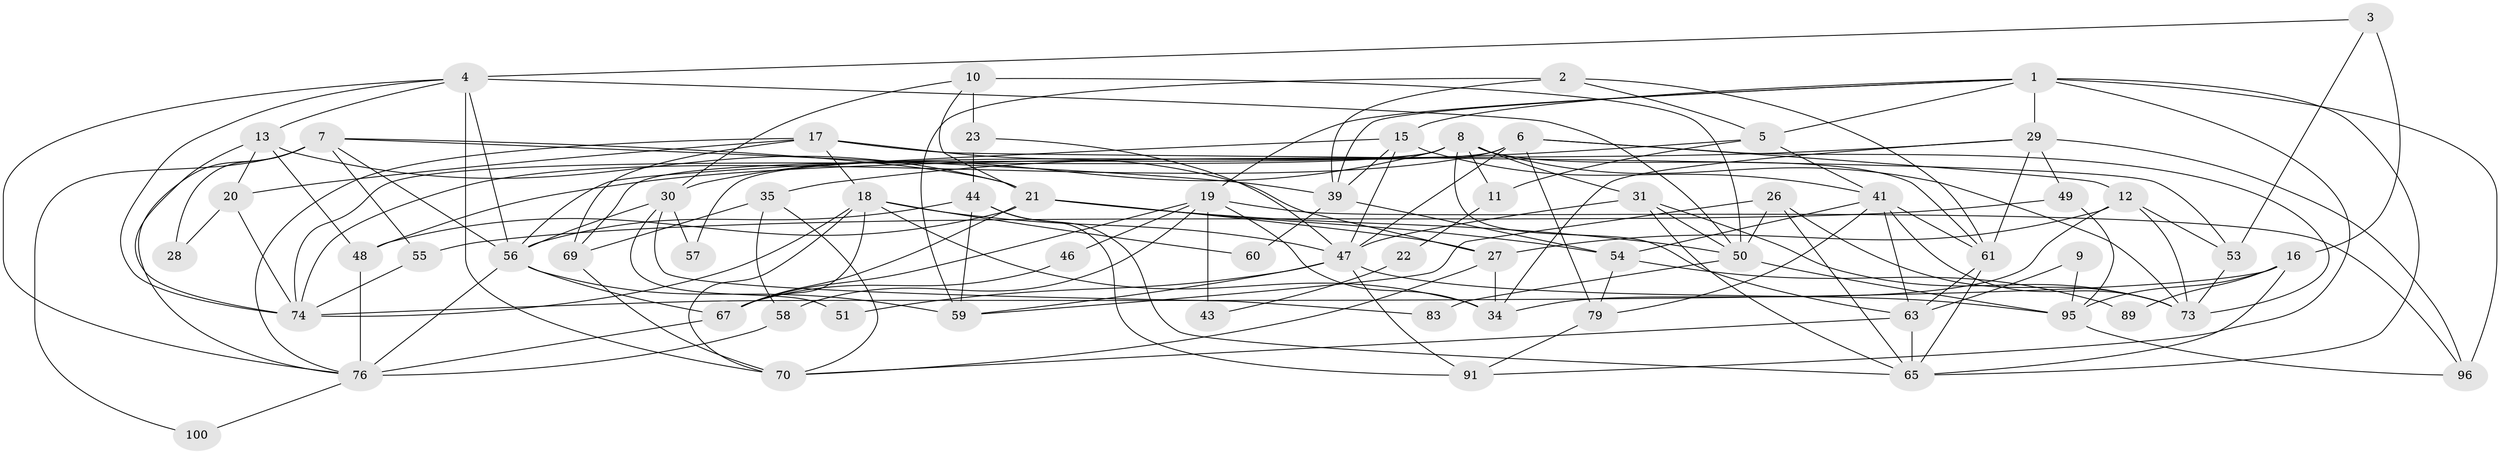 // original degree distribution, {5: 0.17, 2: 0.16, 3: 0.21, 7: 0.02, 4: 0.29, 6: 0.15}
// Generated by graph-tools (version 1.1) at 2025/38/02/21/25 10:38:59]
// undirected, 64 vertices, 156 edges
graph export_dot {
graph [start="1"]
  node [color=gray90,style=filled];
  1 [super="+33"];
  2 [super="+94"];
  3;
  4 [super="+72"];
  5 [super="+62"];
  6 [super="+87"];
  7 [super="+80"];
  8 [super="+24"];
  9;
  10 [super="+52"];
  11;
  12 [super="+25"];
  13 [super="+14"];
  15;
  16 [super="+38"];
  17 [super="+32"];
  18 [super="+45"];
  19 [super="+66"];
  20;
  21 [super="+40"];
  22;
  23;
  26;
  27 [super="+36"];
  28;
  29 [super="+88"];
  30 [super="+42"];
  31 [super="+82"];
  34;
  35 [super="+37"];
  39 [super="+71"];
  41 [super="+68"];
  43;
  44;
  46;
  47 [super="+78"];
  48 [super="+75"];
  49;
  50 [super="+97"];
  51;
  53;
  54;
  55;
  56 [super="+64"];
  57;
  58;
  59 [super="+77"];
  60;
  61 [super="+84"];
  63 [super="+85"];
  65 [super="+98"];
  67 [super="+81"];
  69 [super="+86"];
  70;
  73 [super="+92"];
  74 [super="+90"];
  76 [super="+93"];
  79;
  83;
  89;
  91;
  95 [super="+99"];
  96;
  100;
  1 -- 96 [weight=2];
  1 -- 5;
  1 -- 65;
  1 -- 19;
  1 -- 39;
  1 -- 91;
  1 -- 15;
  1 -- 29;
  2 -- 39;
  2 -- 5;
  2 -- 59;
  2 -- 61;
  3 -- 53;
  3 -- 16;
  3 -- 4;
  4 -- 56;
  4 -- 13;
  4 -- 50;
  4 -- 70;
  4 -- 74;
  4 -- 76;
  5 -- 11;
  5 -- 41;
  5 -- 35;
  6 -- 57 [weight=2];
  6 -- 79;
  6 -- 73;
  6 -- 12;
  6 -- 74;
  6 -- 47;
  7 -- 76;
  7 -- 39;
  7 -- 28;
  7 -- 56;
  7 -- 100;
  7 -- 55;
  7 -- 21;
  8 -- 11;
  8 -- 63;
  8 -- 69;
  8 -- 73;
  8 -- 61;
  8 -- 30;
  8 -- 74;
  8 -- 31;
  9 -- 63;
  9 -- 95;
  10 -- 23 [weight=2];
  10 -- 21;
  10 -- 50;
  10 -- 30;
  11 -- 22;
  12 -- 34;
  12 -- 73;
  12 -- 27;
  12 -- 53;
  13 -- 20;
  13 -- 74;
  13 -- 48;
  13 -- 21;
  15 -- 56;
  15 -- 41;
  15 -- 47;
  15 -- 39;
  16 -- 95;
  16 -- 65;
  16 -- 74;
  16 -- 89;
  17 -- 53;
  17 -- 27;
  17 -- 18;
  17 -- 20;
  17 -- 69;
  17 -- 76;
  18 -- 34;
  18 -- 67;
  18 -- 70;
  18 -- 74;
  18 -- 60;
  18 -- 47;
  19 -- 67;
  19 -- 43 [weight=2];
  19 -- 58;
  19 -- 96;
  19 -- 34;
  19 -- 46;
  20 -- 74;
  20 -- 28;
  21 -- 54;
  21 -- 50;
  21 -- 67;
  21 -- 27;
  21 -- 48;
  22 -- 43;
  23 -- 47;
  23 -- 44;
  26 -- 59;
  26 -- 65;
  26 -- 50;
  26 -- 73;
  27 -- 70;
  27 -- 34 [weight=2];
  29 -- 49;
  29 -- 34;
  29 -- 96;
  29 -- 61;
  29 -- 48;
  30 -- 56 [weight=2];
  30 -- 83;
  30 -- 57;
  30 -- 51;
  31 -- 65;
  31 -- 50;
  31 -- 73;
  31 -- 47;
  35 -- 58;
  35 -- 69;
  35 -- 70;
  39 -- 54;
  39 -- 60;
  41 -- 79;
  41 -- 54;
  41 -- 61;
  41 -- 73;
  41 -- 63;
  44 -- 91;
  44 -- 65;
  44 -- 59;
  44 -- 56;
  46 -- 67;
  47 -- 91;
  47 -- 95;
  47 -- 51;
  47 -- 59;
  48 -- 76;
  49 -- 95;
  49 -- 55;
  50 -- 83;
  50 -- 95;
  53 -- 73;
  54 -- 79;
  54 -- 89;
  55 -- 74;
  56 -- 59;
  56 -- 67;
  56 -- 76;
  58 -- 76 [weight=2];
  61 -- 63;
  61 -- 65;
  63 -- 70;
  63 -- 65;
  67 -- 76;
  69 -- 70;
  76 -- 100;
  79 -- 91;
  95 -- 96;
}
